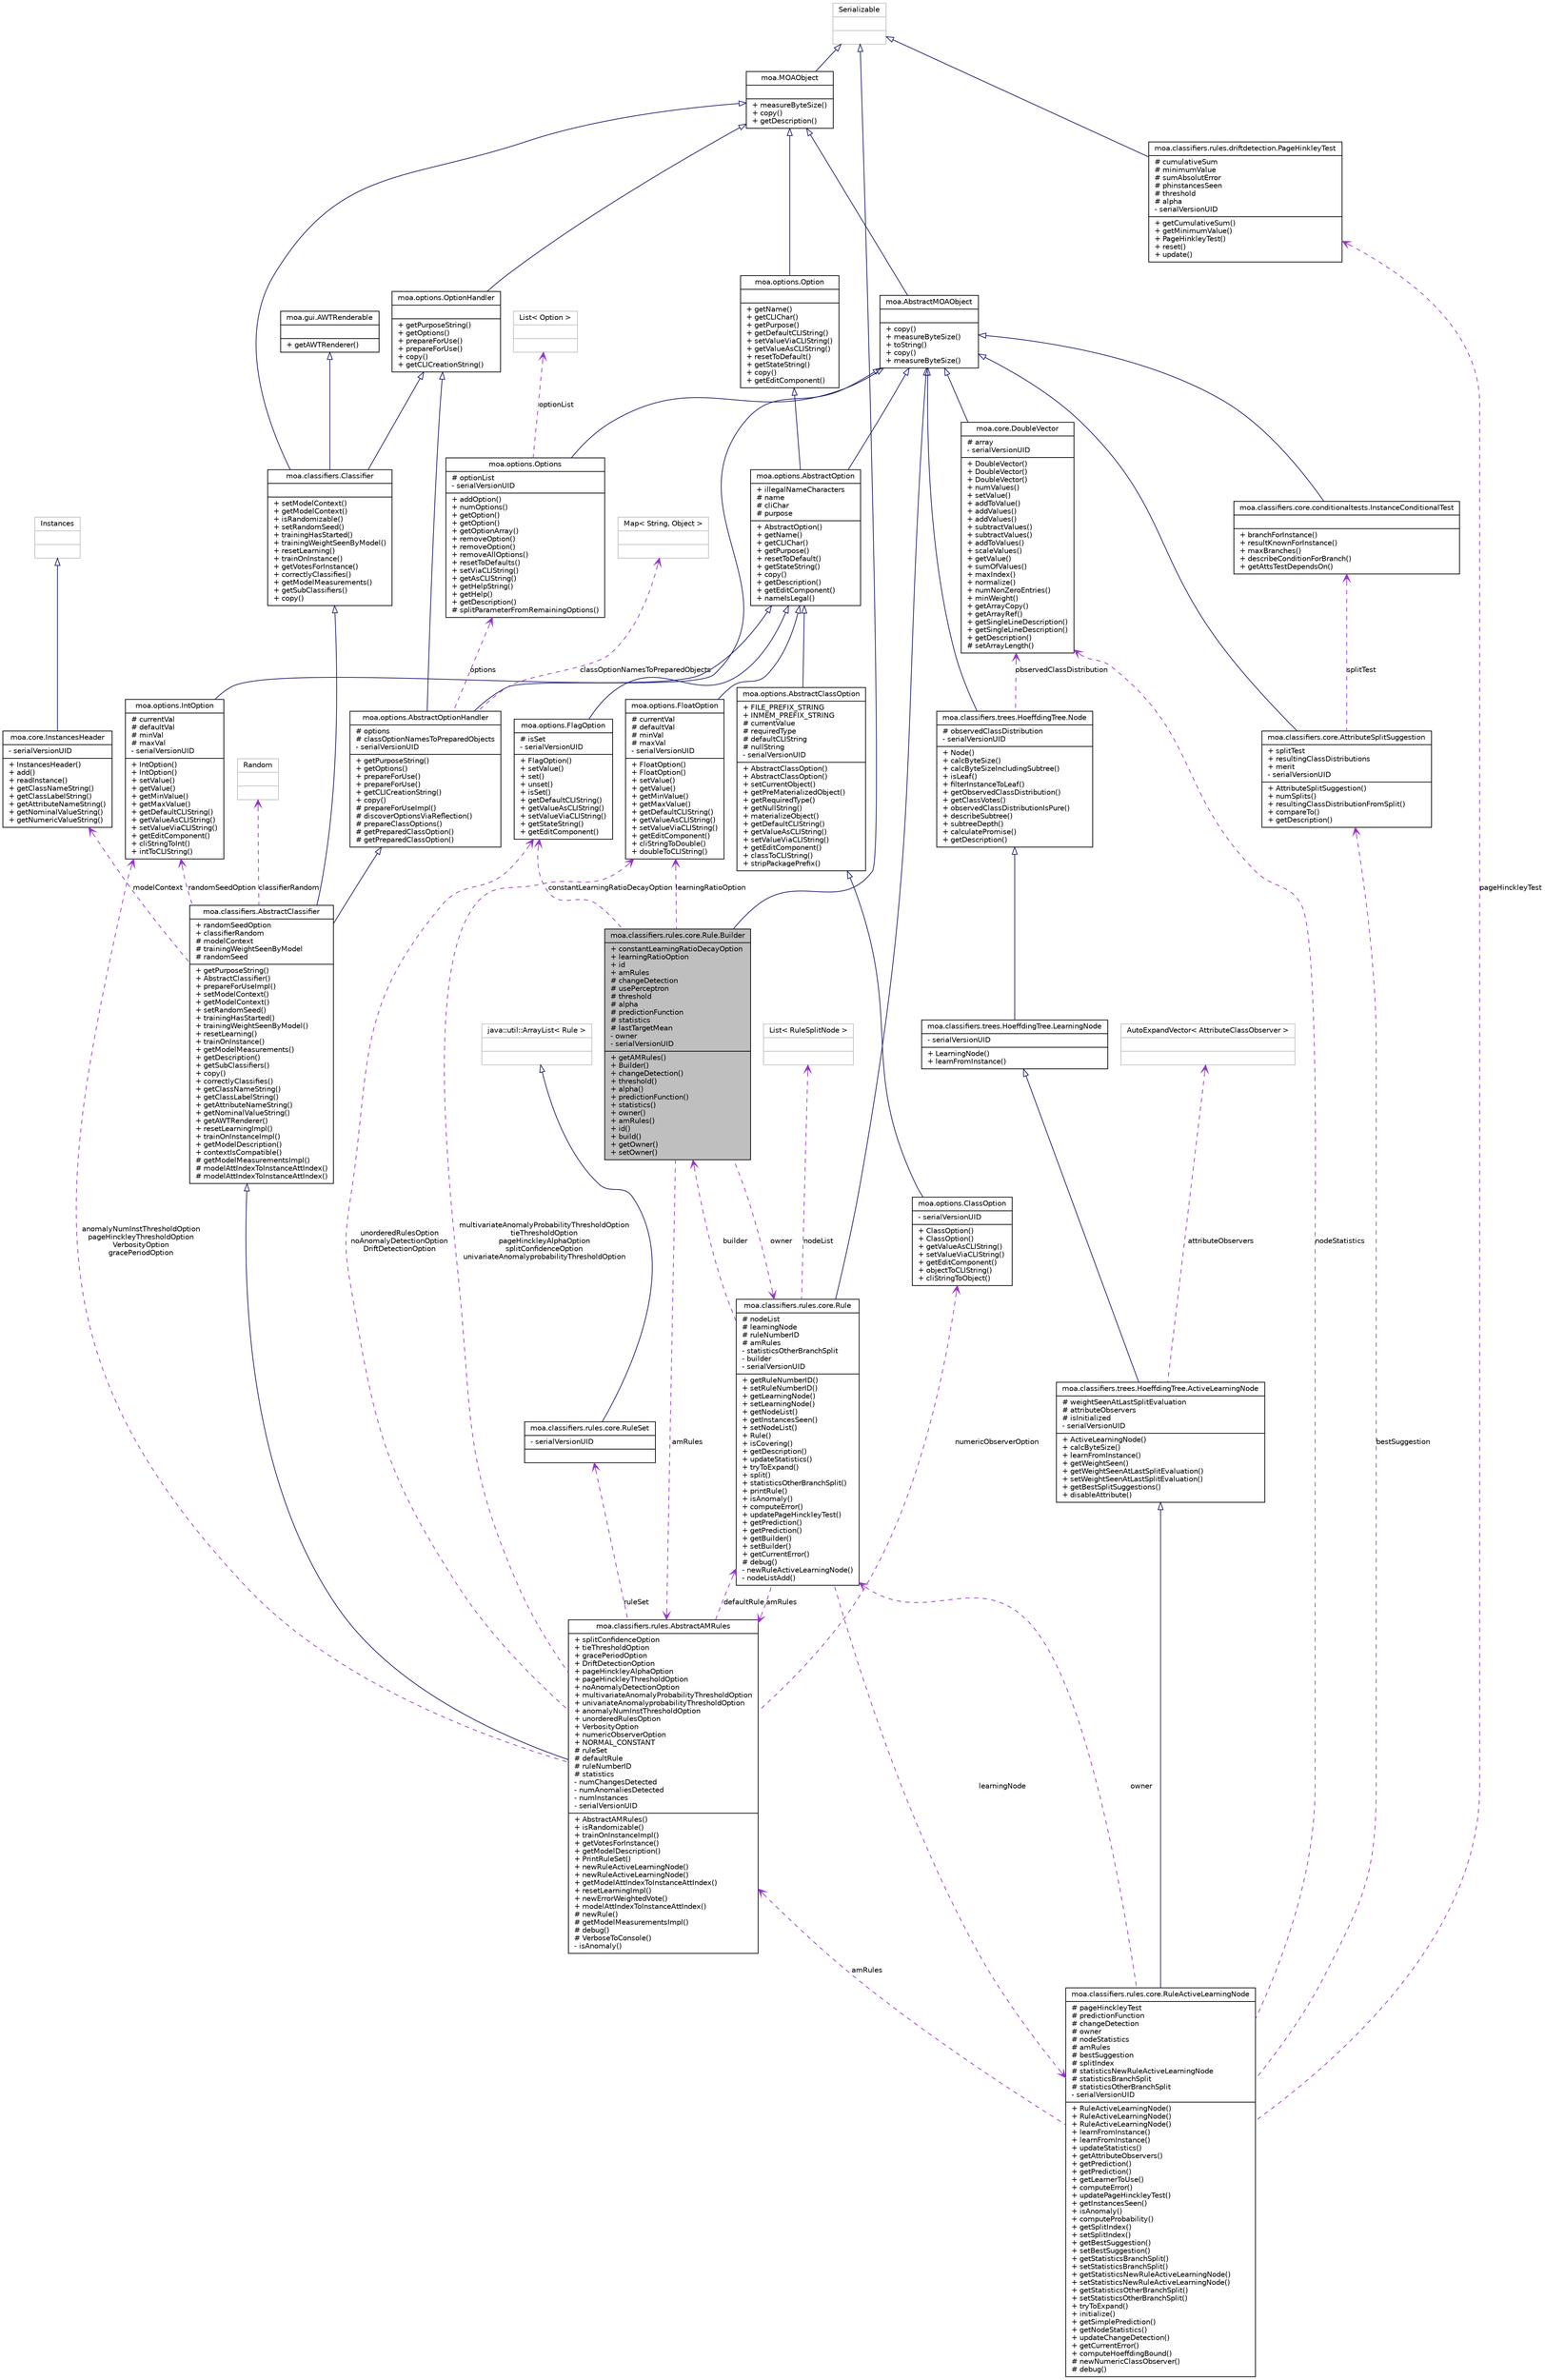 digraph G
{
  edge [fontname="Helvetica",fontsize="10",labelfontname="Helvetica",labelfontsize="10"];
  node [fontname="Helvetica",fontsize="10",shape=record];
  Node1 [label="{moa.classifiers.rules.core.Rule.Builder\n|+ constantLearningRatioDecayOption\l+ learningRatioOption\l+ id\l+ amRules\l# changeDetection\l# usePerceptron\l# threshold\l# alpha\l# predictionFunction\l# statistics\l# lastTargetMean\l- owner\l- serialVersionUID\l|+ getAMRules()\l+ Builder()\l+ changeDetection()\l+ threshold()\l+ alpha()\l+ predictionFunction()\l+ statistics()\l+ owner()\l+ amRules()\l+ id()\l+ build()\l+ getOwner()\l+ setOwner()\l}",height=0.2,width=0.4,color="black", fillcolor="grey75", style="filled" fontcolor="black"];
  Node2 -> Node1 [dir=back,color="midnightblue",fontsize="10",style="solid",arrowtail="empty",fontname="Helvetica"];
  Node2 [label="{Serializable\n||}",height=0.2,width=0.4,color="grey75", fillcolor="white", style="filled"];
  Node3 -> Node1 [dir=back,color="darkorchid3",fontsize="10",style="dashed",label="amRules",arrowtail="open",fontname="Helvetica"];
  Node3 [label="{moa.classifiers.rules.AbstractAMRules\n|+ splitConfidenceOption\l+ tieThresholdOption\l+ gracePeriodOption\l+ DriftDetectionOption\l+ pageHinckleyAlphaOption\l+ pageHinckleyThresholdOption\l+ noAnomalyDetectionOption\l+ multivariateAnomalyProbabilityThresholdOption\l+ univariateAnomalyprobabilityThresholdOption\l+ anomalyNumInstThresholdOption\l+ unorderedRulesOption\l+ VerbosityOption\l+ numericObserverOption\l+ NORMAL_CONSTANT\l# ruleSet\l# defaultRule\l# ruleNumberID\l# statistics\l- numChangesDetected\l- numAnomaliesDetected\l- numInstances\l- serialVersionUID\l|+ AbstractAMRules()\l+ isRandomizable()\l+ trainOnInstanceImpl()\l+ getVotesForInstance()\l+ getModelDescription()\l+ PrintRuleSet()\l+ newRuleActiveLearningNode()\l+ newRuleActiveLearningNode()\l+ getModelAttIndexToInstanceAttIndex()\l+ resetLearningImpl()\l+ newErrorWeightedVote()\l+ modelAttIndexToInstanceAttIndex()\l# newRule()\l# getModelMeasurementsImpl()\l# debug()\l# VerboseToConsole()\l- isAnomaly()\l}",height=0.2,width=0.4,color="black", fillcolor="white", style="filled",URL="$classmoa_1_1classifiers_1_1rules_1_1AbstractAMRules.html"];
  Node4 -> Node3 [dir=back,color="midnightblue",fontsize="10",style="solid",arrowtail="empty",fontname="Helvetica"];
  Node4 [label="{moa.classifiers.AbstractClassifier\n|+ randomSeedOption\l+ classifierRandom\l# modelContext\l# trainingWeightSeenByModel\l# randomSeed\l|+ getPurposeString()\l+ AbstractClassifier()\l+ prepareForUseImpl()\l+ setModelContext()\l+ getModelContext()\l+ setRandomSeed()\l+ trainingHasStarted()\l+ trainingWeightSeenByModel()\l+ resetLearning()\l+ trainOnInstance()\l+ getModelMeasurements()\l+ getDescription()\l+ getSubClassifiers()\l+ copy()\l+ correctlyClassifies()\l+ getClassNameString()\l+ getClassLabelString()\l+ getAttributeNameString()\l+ getNominalValueString()\l+ getAWTRenderer()\l+ resetLearningImpl()\l+ trainOnInstanceImpl()\l+ getModelDescription()\l+ contextIsCompatible()\l# getModelMeasurementsImpl()\l# modelAttIndexToInstanceAttIndex()\l# modelAttIndexToInstanceAttIndex()\l}",height=0.2,width=0.4,color="black", fillcolor="white", style="filled",URL="$classmoa_1_1classifiers_1_1AbstractClassifier.html",tooltip="Abstract Classifier."];
  Node5 -> Node4 [dir=back,color="midnightblue",fontsize="10",style="solid",arrowtail="empty",fontname="Helvetica"];
  Node5 [label="{moa.options.AbstractOptionHandler\n|# options\l# classOptionNamesToPreparedObjects\l- serialVersionUID\l|+ getPurposeString()\l+ getOptions()\l+ prepareForUse()\l+ prepareForUse()\l+ getCLICreationString()\l+ copy()\l# prepareForUseImpl()\l# discoverOptionsViaReflection()\l# prepareClassOptions()\l# getPreparedClassOption()\l# getPreparedClassOption()\l}",height=0.2,width=0.4,color="black", fillcolor="white", style="filled",URL="$classmoa_1_1options_1_1AbstractOptionHandler.html",tooltip="Abstract Option Handler."];
  Node6 -> Node5 [dir=back,color="midnightblue",fontsize="10",style="solid",arrowtail="empty",fontname="Helvetica"];
  Node6 [label="{moa.AbstractMOAObject\n||+ copy()\l+ measureByteSize()\l+ toString()\l+ copy()\l+ measureByteSize()\l}",height=0.2,width=0.4,color="black", fillcolor="white", style="filled",URL="$classmoa_1_1AbstractMOAObject.html",tooltip="Abstract MOA Object."];
  Node7 -> Node6 [dir=back,color="midnightblue",fontsize="10",style="solid",arrowtail="empty",fontname="Helvetica"];
  Node7 [label="{moa.MOAObject\n||+ measureByteSize()\l+ copy()\l+ getDescription()\l}",height=0.2,width=0.4,color="black", fillcolor="white", style="filled",URL="$interfacemoa_1_1MOAObject.html",tooltip="Interface implemented by classes in MOA, so that all are serializable, can produce..."];
  Node2 -> Node7 [dir=back,color="midnightblue",fontsize="10",style="solid",arrowtail="empty",fontname="Helvetica"];
  Node8 -> Node5 [dir=back,color="midnightblue",fontsize="10",style="solid",arrowtail="empty",fontname="Helvetica"];
  Node8 [label="{moa.options.OptionHandler\n||+ getPurposeString()\l+ getOptions()\l+ prepareForUse()\l+ prepareForUse()\l+ copy()\l+ getCLICreationString()\l}",height=0.2,width=0.4,color="black", fillcolor="white", style="filled",URL="$interfacemoa_1_1options_1_1OptionHandler.html",tooltip="Interface representing an object that handles options or parameters."];
  Node7 -> Node8 [dir=back,color="midnightblue",fontsize="10",style="solid",arrowtail="empty",fontname="Helvetica"];
  Node9 -> Node5 [dir=back,color="darkorchid3",fontsize="10",style="dashed",label="classOptionNamesToPreparedObjects",arrowtail="open",fontname="Helvetica"];
  Node9 [label="{Map\< String, Object \>\n||}",height=0.2,width=0.4,color="grey75", fillcolor="white", style="filled"];
  Node10 -> Node5 [dir=back,color="darkorchid3",fontsize="10",style="dashed",label="options",arrowtail="open",fontname="Helvetica"];
  Node10 [label="{moa.options.Options\n|# optionList\l- serialVersionUID\l|+ addOption()\l+ numOptions()\l+ getOption()\l+ getOption()\l+ getOptionArray()\l+ removeOption()\l+ removeOption()\l+ removeAllOptions()\l+ resetToDefaults()\l+ setViaCLIString()\l+ getAsCLIString()\l+ getHelpString()\l+ getHelp()\l+ getDescription()\l# splitParameterFromRemainingOptions()\l}",height=0.2,width=0.4,color="black", fillcolor="white", style="filled",URL="$classmoa_1_1options_1_1Options.html",tooltip="File option."];
  Node6 -> Node10 [dir=back,color="midnightblue",fontsize="10",style="solid",arrowtail="empty",fontname="Helvetica"];
  Node11 -> Node10 [dir=back,color="darkorchid3",fontsize="10",style="dashed",label="optionList",arrowtail="open",fontname="Helvetica"];
  Node11 [label="{List\< Option \>\n||}",height=0.2,width=0.4,color="grey75", fillcolor="white", style="filled"];
  Node12 -> Node4 [dir=back,color="midnightblue",fontsize="10",style="solid",arrowtail="empty",fontname="Helvetica"];
  Node12 [label="{moa.classifiers.Classifier\n||+ setModelContext()\l+ getModelContext()\l+ isRandomizable()\l+ setRandomSeed()\l+ trainingHasStarted()\l+ trainingWeightSeenByModel()\l+ resetLearning()\l+ trainOnInstance()\l+ getVotesForInstance()\l+ correctlyClassifies()\l+ getModelMeasurements()\l+ getSubClassifiers()\l+ copy()\l}",height=0.2,width=0.4,color="black", fillcolor="white", style="filled",URL="$interfacemoa_1_1classifiers_1_1Classifier.html",tooltip="Classifier interface for incremental classification models."];
  Node7 -> Node12 [dir=back,color="midnightblue",fontsize="10",style="solid",arrowtail="empty",fontname="Helvetica"];
  Node8 -> Node12 [dir=back,color="midnightblue",fontsize="10",style="solid",arrowtail="empty",fontname="Helvetica"];
  Node13 -> Node12 [dir=back,color="midnightblue",fontsize="10",style="solid",arrowtail="empty",fontname="Helvetica"];
  Node13 [label="{moa.gui.AWTRenderable\n||+ getAWTRenderer()\l}",height=0.2,width=0.4,color="black", fillcolor="white", style="filled",URL="$interfacemoa_1_1gui_1_1AWTRenderable.html",tooltip="Interface representing a component that is renderable."];
  Node14 -> Node4 [dir=back,color="darkorchid3",fontsize="10",style="dashed",label="randomSeedOption",arrowtail="open",fontname="Helvetica"];
  Node14 [label="{moa.options.IntOption\n|# currentVal\l# defaultVal\l# minVal\l# maxVal\l- serialVersionUID\l|+ IntOption()\l+ IntOption()\l+ setValue()\l+ getValue()\l+ getMinValue()\l+ getMaxValue()\l+ getDefaultCLIString()\l+ getValueAsCLIString()\l+ setValueViaCLIString()\l+ getEditComponent()\l+ cliStringToInt()\l+ intToCLIString()\l}",height=0.2,width=0.4,color="black", fillcolor="white", style="filled",URL="$classmoa_1_1options_1_1IntOption.html",tooltip="Int option."];
  Node15 -> Node14 [dir=back,color="midnightblue",fontsize="10",style="solid",arrowtail="empty",fontname="Helvetica"];
  Node15 [label="{moa.options.AbstractOption\n|+ illegalNameCharacters\l# name\l# cliChar\l# purpose\l|+ AbstractOption()\l+ getName()\l+ getCLIChar()\l+ getPurpose()\l+ resetToDefault()\l+ getStateString()\l+ copy()\l+ getDescription()\l+ getEditComponent()\l+ nameIsLegal()\l}",height=0.2,width=0.4,color="black", fillcolor="white", style="filled",URL="$classmoa_1_1options_1_1AbstractOption.html",tooltip="Abstract option."];
  Node6 -> Node15 [dir=back,color="midnightblue",fontsize="10",style="solid",arrowtail="empty",fontname="Helvetica"];
  Node16 -> Node15 [dir=back,color="midnightblue",fontsize="10",style="solid",arrowtail="empty",fontname="Helvetica"];
  Node16 [label="{moa.options.Option\n||+ getName()\l+ getCLIChar()\l+ getPurpose()\l+ getDefaultCLIString()\l+ setValueViaCLIString()\l+ getValueAsCLIString()\l+ resetToDefault()\l+ getStateString()\l+ copy()\l+ getEditComponent()\l}",height=0.2,width=0.4,color="black", fillcolor="white", style="filled",URL="$interfacemoa_1_1options_1_1Option.html",tooltip="Interface representing an option or parameter."];
  Node7 -> Node16 [dir=back,color="midnightblue",fontsize="10",style="solid",arrowtail="empty",fontname="Helvetica"];
  Node17 -> Node4 [dir=back,color="darkorchid3",fontsize="10",style="dashed",label="modelContext",arrowtail="open",fontname="Helvetica"];
  Node17 [label="{moa.core.InstancesHeader\n|- serialVersionUID\l|+ InstancesHeader()\l+ add()\l+ readInstance()\l+ getClassNameString()\l+ getClassLabelString()\l+ getAttributeNameString()\l+ getNominalValueString()\l+ getNumericValueString()\l}",height=0.2,width=0.4,color="black", fillcolor="white", style="filled",URL="$classmoa_1_1core_1_1InstancesHeader.html",tooltip="Class for storing the header or context of a data stream."];
  Node18 -> Node17 [dir=back,color="midnightblue",fontsize="10",style="solid",arrowtail="empty",fontname="Helvetica"];
  Node18 [label="{Instances\n||}",height=0.2,width=0.4,color="grey75", fillcolor="white", style="filled"];
  Node19 -> Node4 [dir=back,color="darkorchid3",fontsize="10",style="dashed",label="classifierRandom",arrowtail="open",fontname="Helvetica"];
  Node19 [label="{Random\n||}",height=0.2,width=0.4,color="grey75", fillcolor="white", style="filled"];
  Node20 -> Node3 [dir=back,color="darkorchid3",fontsize="10",style="dashed",label="multivariateAnomalyProbabilityThresholdOption\ntieThresholdOption\npageHinckleyAlphaOption\nsplitConfidenceOption\nunivariateAnomalyprobabilityThresholdOption",arrowtail="open",fontname="Helvetica"];
  Node20 [label="{moa.options.FloatOption\n|# currentVal\l# defaultVal\l# minVal\l# maxVal\l- serialVersionUID\l|+ FloatOption()\l+ FloatOption()\l+ setValue()\l+ getValue()\l+ getMinValue()\l+ getMaxValue()\l+ getDefaultCLIString()\l+ getValueAsCLIString()\l+ setValueViaCLIString()\l+ getEditComponent()\l+ cliStringToDouble()\l+ doubleToCLIString()\l}",height=0.2,width=0.4,color="black", fillcolor="white", style="filled",URL="$classmoa_1_1options_1_1FloatOption.html",tooltip="Float option."];
  Node15 -> Node20 [dir=back,color="midnightblue",fontsize="10",style="solid",arrowtail="empty",fontname="Helvetica"];
  Node14 -> Node3 [dir=back,color="darkorchid3",fontsize="10",style="dashed",label="anomalyNumInstThresholdOption\npageHinckleyThresholdOption\nVerbosityOption\ngracePeriodOption",arrowtail="open",fontname="Helvetica"];
  Node21 -> Node3 [dir=back,color="darkorchid3",fontsize="10",style="dashed",label="ruleSet",arrowtail="open",fontname="Helvetica"];
  Node21 [label="{moa.classifiers.rules.core.RuleSet\n|- serialVersionUID\l|}",height=0.2,width=0.4,color="black", fillcolor="white", style="filled",URL="$classmoa_1_1classifiers_1_1rules_1_1core_1_1RuleSet.html"];
  Node22 -> Node21 [dir=back,color="midnightblue",fontsize="10",style="solid",arrowtail="empty",fontname="Helvetica"];
  Node22 [label="{java::util::ArrayList\< Rule \>\n||}",height=0.2,width=0.4,color="grey75", fillcolor="white", style="filled"];
  Node23 -> Node3 [dir=back,color="darkorchid3",fontsize="10",style="dashed",label="numericObserverOption",arrowtail="open",fontname="Helvetica"];
  Node23 [label="{moa.options.ClassOption\n|- serialVersionUID\l|+ ClassOption()\l+ ClassOption()\l+ getValueAsCLIString()\l+ setValueViaCLIString()\l+ getEditComponent()\l+ objectToCLIString()\l+ cliStringToObject()\l}",height=0.2,width=0.4,color="black", fillcolor="white", style="filled",URL="$classmoa_1_1options_1_1ClassOption.html",tooltip="Class option."];
  Node24 -> Node23 [dir=back,color="midnightblue",fontsize="10",style="solid",arrowtail="empty",fontname="Helvetica"];
  Node24 [label="{moa.options.AbstractClassOption\n|+ FILE_PREFIX_STRING\l+ INMEM_PREFIX_STRING\l# currentValue\l# requiredType\l# defaultCLIString\l# nullString\l- serialVersionUID\l|+ AbstractClassOption()\l+ AbstractClassOption()\l+ setCurrentObject()\l+ getPreMaterializedObject()\l+ getRequiredType()\l+ getNullString()\l+ materializeObject()\l+ getDefaultCLIString()\l+ getValueAsCLIString()\l+ setValueViaCLIString()\l+ getEditComponent()\l+ classToCLIString()\l+ stripPackagePrefix()\l}",height=0.2,width=0.4,color="black", fillcolor="white", style="filled",URL="$classmoa_1_1options_1_1AbstractClassOption.html",tooltip="Abstract class option."];
  Node15 -> Node24 [dir=back,color="midnightblue",fontsize="10",style="solid",arrowtail="empty",fontname="Helvetica"];
  Node25 -> Node3 [dir=back,color="darkorchid3",fontsize="10",style="dashed",label="unorderedRulesOption\nnoAnomalyDetectionOption\nDriftDetectionOption",arrowtail="open",fontname="Helvetica"];
  Node25 [label="{moa.options.FlagOption\n|# isSet\l- serialVersionUID\l|+ FlagOption()\l+ setValue()\l+ set()\l+ unset()\l+ isSet()\l+ getDefaultCLIString()\l+ getValueAsCLIString()\l+ setValueViaCLIString()\l+ getStateString()\l+ getEditComponent()\l}",height=0.2,width=0.4,color="black", fillcolor="white", style="filled",URL="$classmoa_1_1options_1_1FlagOption.html",tooltip="Flag option."];
  Node15 -> Node25 [dir=back,color="midnightblue",fontsize="10",style="solid",arrowtail="empty",fontname="Helvetica"];
  Node26 -> Node3 [dir=back,color="darkorchid3",fontsize="10",style="dashed",label="defaultRule",arrowtail="open",fontname="Helvetica"];
  Node26 [label="{moa.classifiers.rules.core.Rule\n|# nodeList\l# learningNode\l# ruleNumberID\l# amRules\l- statisticsOtherBranchSplit\l- builder\l- serialVersionUID\l|+ getRuleNumberID()\l+ setRuleNumberID()\l+ getLearningNode()\l+ setLearningNode()\l+ getNodeList()\l+ getInstancesSeen()\l+ setNodeList()\l+ Rule()\l+ isCovering()\l+ getDescription()\l+ updateStatistics()\l+ tryToExpand()\l+ split()\l+ statisticsOtherBranchSplit()\l+ printRule()\l+ isAnomaly()\l+ computeError()\l+ updatePageHinckleyTest()\l+ getPrediction()\l+ getPrediction()\l+ getBuilder()\l+ setBuilder()\l+ getCurrentError()\l# debug()\l- newRuleActiveLearningNode()\l- nodeListAdd()\l}",height=0.2,width=0.4,color="black", fillcolor="white", style="filled",URL="$classmoa_1_1classifiers_1_1rules_1_1core_1_1Rule.html"];
  Node6 -> Node26 [dir=back,color="midnightblue",fontsize="10",style="solid",arrowtail="empty",fontname="Helvetica"];
  Node3 -> Node26 [dir=back,color="darkorchid3",fontsize="10",style="dashed",label="amRules",arrowtail="open",fontname="Helvetica"];
  Node1 -> Node26 [dir=back,color="darkorchid3",fontsize="10",style="dashed",label="builder",arrowtail="open",fontname="Helvetica"];
  Node27 -> Node26 [dir=back,color="darkorchid3",fontsize="10",style="dashed",label="learningNode",arrowtail="open",fontname="Helvetica"];
  Node27 [label="{moa.classifiers.rules.core.RuleActiveLearningNode\n|# pageHinckleyTest\l# predictionFunction\l# changeDetection\l# owner\l# nodeStatistics\l# amRules\l# bestSuggestion\l# splitIndex\l# statisticsNewRuleActiveLearningNode\l# statisticsBranchSplit\l# statisticsOtherBranchSplit\l- serialVersionUID\l|+ RuleActiveLearningNode()\l+ RuleActiveLearningNode()\l+ RuleActiveLearningNode()\l+ learnFromInstance()\l+ learnFromInstance()\l+ updateStatistics()\l+ getAttributeObservers()\l+ getPrediction()\l+ getPrediction()\l+ getLearnerToUse()\l+ computeError()\l+ updatePageHinckleyTest()\l+ getInstancesSeen()\l+ isAnomaly()\l+ computeProbability()\l+ getSplitIndex()\l+ setSplitIndex()\l+ getBestSuggestion()\l+ setBestSuggestion()\l+ getStatisticsBranchSplit()\l+ setStatisticsBranchSplit()\l+ getStatisticsNewRuleActiveLearningNode()\l+ setStatisticsNewRuleActiveLearningNode()\l+ getStatisticsOtherBranchSplit()\l+ setStatisticsOtherBranchSplit()\l+ tryToExpand()\l+ initialize()\l+ getSimplePrediction()\l+ getNodeStatistics()\l+ updateChangeDetection()\l+ getCurrentError()\l+ computeHoeffdingBound()\l# newNumericClassObserver()\l# debug()\l}",height=0.2,width=0.4,color="black", fillcolor="white", style="filled",URL="$classmoa_1_1classifiers_1_1rules_1_1core_1_1RuleActiveLearningNode.html",tooltip="A modified ActiveLearningNode that uses a Perceptron as the leaf node model, and..."];
  Node28 -> Node27 [dir=back,color="midnightblue",fontsize="10",style="solid",arrowtail="empty",fontname="Helvetica"];
  Node28 [label="{moa.classifiers.trees.HoeffdingTree.ActiveLearningNode\n|# weightSeenAtLastSplitEvaluation\l# attributeObservers\l# isInitialized\l- serialVersionUID\l|+ ActiveLearningNode()\l+ calcByteSize()\l+ learnFromInstance()\l+ getWeightSeen()\l+ getWeightSeenAtLastSplitEvaluation()\l+ setWeightSeenAtLastSplitEvaluation()\l+ getBestSplitSuggestions()\l+ disableAttribute()\l}",height=0.2,width=0.4,color="black", fillcolor="white", style="filled",URL="$classmoa_1_1classifiers_1_1trees_1_1HoeffdingTree_1_1ActiveLearningNode.html"];
  Node29 -> Node28 [dir=back,color="midnightblue",fontsize="10",style="solid",arrowtail="empty",fontname="Helvetica"];
  Node29 [label="{moa.classifiers.trees.HoeffdingTree.LearningNode\n|- serialVersionUID\l|+ LearningNode()\l+ learnFromInstance()\l}",height=0.2,width=0.4,color="black", fillcolor="white", style="filled",URL="$classmoa_1_1classifiers_1_1trees_1_1HoeffdingTree_1_1LearningNode.html"];
  Node30 -> Node29 [dir=back,color="midnightblue",fontsize="10",style="solid",arrowtail="empty",fontname="Helvetica"];
  Node30 [label="{moa.classifiers.trees.HoeffdingTree.Node\n|# observedClassDistribution\l- serialVersionUID\l|+ Node()\l+ calcByteSize()\l+ calcByteSizeIncludingSubtree()\l+ isLeaf()\l+ filterInstanceToLeaf()\l+ getObservedClassDistribution()\l+ getClassVotes()\l+ observedClassDistributionIsPure()\l+ describeSubtree()\l+ subtreeDepth()\l+ calculatePromise()\l+ getDescription()\l}",height=0.2,width=0.4,color="black", fillcolor="white", style="filled",URL="$classmoa_1_1classifiers_1_1trees_1_1HoeffdingTree_1_1Node.html"];
  Node6 -> Node30 [dir=back,color="midnightblue",fontsize="10",style="solid",arrowtail="empty",fontname="Helvetica"];
  Node31 -> Node30 [dir=back,color="darkorchid3",fontsize="10",style="dashed",label="observedClassDistribution",arrowtail="open",fontname="Helvetica"];
  Node31 [label="{moa.core.DoubleVector\n|# array\l- serialVersionUID\l|+ DoubleVector()\l+ DoubleVector()\l+ DoubleVector()\l+ numValues()\l+ setValue()\l+ addToValue()\l+ addValues()\l+ addValues()\l+ subtractValues()\l+ subtractValues()\l+ addToValues()\l+ scaleValues()\l+ getValue()\l+ sumOfValues()\l+ maxIndex()\l+ normalize()\l+ numNonZeroEntries()\l+ minWeight()\l+ getArrayCopy()\l+ getArrayRef()\l+ getSingleLineDescription()\l+ getSingleLineDescription()\l+ getDescription()\l# setArrayLength()\l}",height=0.2,width=0.4,color="black", fillcolor="white", style="filled",URL="$classmoa_1_1core_1_1DoubleVector.html",tooltip="Vector of double numbers with some utilities."];
  Node6 -> Node31 [dir=back,color="midnightblue",fontsize="10",style="solid",arrowtail="empty",fontname="Helvetica"];
  Node32 -> Node28 [dir=back,color="darkorchid3",fontsize="10",style="dashed",label="attributeObservers",arrowtail="open",fontname="Helvetica"];
  Node32 [label="{AutoExpandVector\< AttributeClassObserver \>\n||}",height=0.2,width=0.4,color="grey75", fillcolor="white", style="filled"];
  Node3 -> Node27 [dir=back,color="darkorchid3",fontsize="10",style="dashed",label="amRules",arrowtail="open",fontname="Helvetica"];
  Node33 -> Node27 [dir=back,color="darkorchid3",fontsize="10",style="dashed",label="bestSuggestion",arrowtail="open",fontname="Helvetica"];
  Node33 [label="{moa.classifiers.core.AttributeSplitSuggestion\n|+ splitTest\l+ resultingClassDistributions\l+ merit\l- serialVersionUID\l|+ AttributeSplitSuggestion()\l+ numSplits()\l+ resultingClassDistributionFromSplit()\l+ compareTo()\l+ getDescription()\l}",height=0.2,width=0.4,color="black", fillcolor="white", style="filled",URL="$classmoa_1_1classifiers_1_1core_1_1AttributeSplitSuggestion.html",tooltip="Class for computing attribute split suggestions given a split test."];
  Node6 -> Node33 [dir=back,color="midnightblue",fontsize="10",style="solid",arrowtail="empty",fontname="Helvetica"];
  Node34 -> Node33 [dir=back,color="darkorchid3",fontsize="10",style="dashed",label="splitTest",arrowtail="open",fontname="Helvetica"];
  Node34 [label="{moa.classifiers.core.conditionaltests.InstanceConditionalTest\n||+ branchForInstance()\l+ resultKnownForInstance()\l+ maxBranches()\l+ describeConditionForBranch()\l+ getAttsTestDependsOn()\l}",height=0.2,width=0.4,color="black", fillcolor="white", style="filled",URL="$classmoa_1_1classifiers_1_1core_1_1conditionaltests_1_1InstanceConditionalTest.html",tooltip="Abstract conditional test for instances to use to split nodes in Hoeffding trees..."];
  Node6 -> Node34 [dir=back,color="midnightblue",fontsize="10",style="solid",arrowtail="empty",fontname="Helvetica"];
  Node35 -> Node27 [dir=back,color="darkorchid3",fontsize="10",style="dashed",label="pageHinckleyTest",arrowtail="open",fontname="Helvetica"];
  Node35 [label="{moa.classifiers.rules.driftdetection.PageHinkleyTest\n|# cumulativeSum\l# minimumValue\l# sumAbsolutError\l# phinstancesSeen\l# threshold\l# alpha\l- serialVersionUID\l|+ getCumulativeSum()\l+ getMinimumValue()\l+ PageHinkleyTest()\l+ reset()\l+ update()\l}",height=0.2,width=0.4,color="black", fillcolor="white", style="filled",URL="$classmoa_1_1classifiers_1_1rules_1_1driftdetection_1_1PageHinkleyTest.html"];
  Node2 -> Node35 [dir=back,color="midnightblue",fontsize="10",style="solid",arrowtail="empty",fontname="Helvetica"];
  Node31 -> Node27 [dir=back,color="darkorchid3",fontsize="10",style="dashed",label="nodeStatistics",arrowtail="open",fontname="Helvetica"];
  Node26 -> Node27 [dir=back,color="darkorchid3",fontsize="10",style="dashed",label="owner",arrowtail="open",fontname="Helvetica"];
  Node36 -> Node26 [dir=back,color="darkorchid3",fontsize="10",style="dashed",label="nodeList",arrowtail="open",fontname="Helvetica"];
  Node36 [label="{List\< RuleSplitNode \>\n||}",height=0.2,width=0.4,color="grey75", fillcolor="white", style="filled"];
  Node20 -> Node1 [dir=back,color="darkorchid3",fontsize="10",style="dashed",label="learningRatioOption",arrowtail="open",fontname="Helvetica"];
  Node25 -> Node1 [dir=back,color="darkorchid3",fontsize="10",style="dashed",label="constantLearningRatioDecayOption",arrowtail="open",fontname="Helvetica"];
  Node26 -> Node1 [dir=back,color="darkorchid3",fontsize="10",style="dashed",label="owner",arrowtail="open",fontname="Helvetica"];
}
